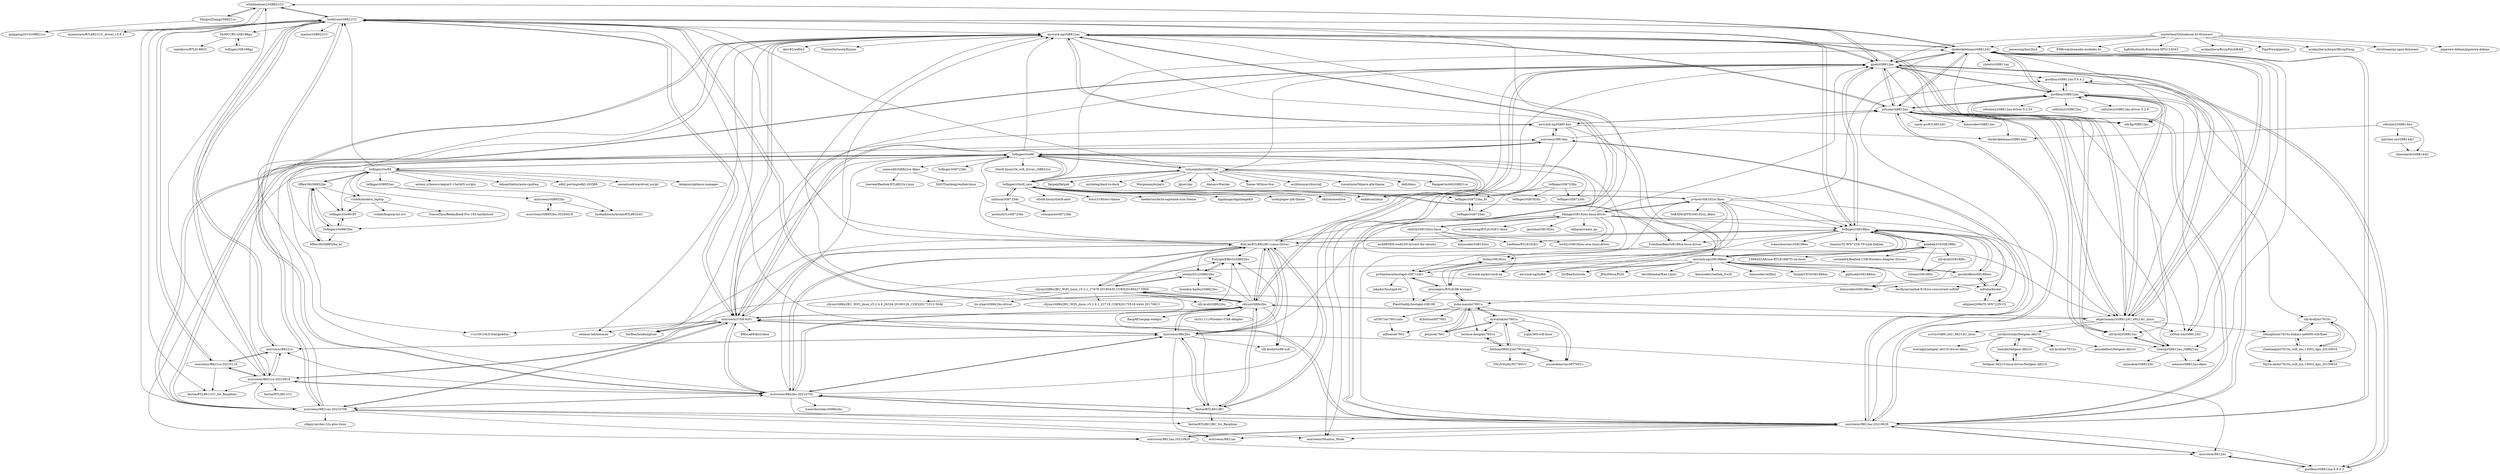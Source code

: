 digraph G {
"whitebatman2/rtl8821CU" -> "MingxuZhang/rtl8821cu"
"whitebatman2/rtl8821CU" -> "brektrou/rtl8821CU"
"whitebatman2/rtl8821CU" -> "axiomware/RTL8821CU_driver_v5.8.1"
"whitebatman2/rtl8821CU" -> "qinggeng2015/rtl8821cu"
"whitebatman2/rtl8821CU" -> "diederikdehaas/rtl8812AU"
"endlessm/linux" -> "tomaspinho/rtl8821ce"
"aircrack-ng/rtl8812au" -> "gnab/rtl8812au"
"aircrack-ng/rtl8812au" -> "aircrack-ng/rtl8814au"
"aircrack-ng/rtl8812au" -> "astsam/rtl8812au"
"aircrack-ng/rtl8812au" -> "morrownr/8821au-20210708"
"aircrack-ng/rtl8812au" -> "abperiasamy/rtl8812AU_8821AU_linux"
"aircrack-ng/rtl8812au" -> "aircrack-ng/aircrack-ng" ["e"=1]
"aircrack-ng/rtl8812au" -> "ZerBea/hcxtools" ["e"=1]
"aircrack-ng/rtl8812au" -> "v1s1t0r1sh3r3/airgeddon" ["e"=1]
"aircrack-ng/rtl8812au" -> "morrownr/8812au-20210629"
"aircrack-ng/rtl8812au" -> "morrownr/USB-WiFi"
"aircrack-ng/rtl8812au" -> "diederikdehaas/rtl8812AU"
"aircrack-ng/rtl8812au" -> "seemoo-lab/nexmon" ["e"=1]
"aircrack-ng/rtl8812au" -> "ZerBea/hcxdumptool" ["e"=1]
"aircrack-ng/rtl8812au" -> "derv82/wifite2" ["e"=1]
"aircrack-ng/rtl8812au" -> "FluxionNetwork/fluxion" ["e"=1]
"kelebek333/rtl8188fu" -> "1999AZZAR/use-RTL8188FTV-on-linux"
"kelebek333/rtl8188fu" -> "ulli-kroll/rtl8188fu"
"kelebek333/rtl8188fu" -> "corneal64/Realtek-USB-Wireless-Adapter-Drivers"
"kelebek333/rtl8188fu" -> "lwfinger/rtl8188eu"
"kelebek333/rtl8188fu" -> "aircrack-ng/rtl8188eus"
"kelebek333/rtl8188fu" -> "lutmm/rtl8188fu"
"aircrack-ng/rtl8188eus" -> "lwfinger/rtl8188eu"
"aircrack-ng/rtl8188eus" -> "quickreflex/rtl8188eus"
"aircrack-ng/rtl8188eus" -> "SimplyCEO/rtl8188eus"
"aircrack-ng/rtl8188eus" -> "kimocoder/rtl8188eus"
"aircrack-ng/rtl8188eus" -> "gglluukk/rtl8188eus"
"aircrack-ng/rtl8188eus" -> "aircrack-ng/mdk4" ["e"=1]
"aircrack-ng/rtl8188eus" -> "mfruba/kernel"
"aircrack-ng/rtl8188eus" -> "ZerBea/hcxdumptool" ["e"=1]
"aircrack-ng/rtl8188eus" -> "ZerBea/hcxtools" ["e"=1]
"aircrack-ng/rtl8188eus" -> "JPaulMora/Pyrit" ["e"=1]
"aircrack-ng/rtl8188eus" -> "davidbombal/Kali-Linux" ["e"=1]
"aircrack-ng/rtl8188eus" -> "kimocoder/realtek_rtwifi"
"aircrack-ng/rtl8188eus" -> "kimocoder/wifite2" ["e"=1]
"aircrack-ng/rtl8188eus" -> "aircrack-ng/aircrack-ng" ["e"=1]
"aircrack-ng/rtl8188eus" -> "kelebek333/rtl8188fu"
"tomaspinho/rtl8821ce" -> "endlessm/linux"
"tomaspinho/rtl8821ce" -> "lwfinger/rtw88"
"tomaspinho/rtl8821ce" -> "lwfinger/rtlwifi_new"
"tomaspinho/rtl8821ce" -> "dell/dkms" ["e"=1]
"tomaspinho/rtl8821ce" -> "RangeeGmbH/rtl8821ce"
"tomaspinho/rtl8821ce" -> "flatpak/flatpak" ["e"=1]
"tomaspinho/rtl8821ce" -> "micheleg/dash-to-dock" ["e"=1]
"tomaspinho/rtl8821ce" -> "Morganamilo/paru" ["e"=1]
"tomaspinho/rtl8821ce" -> "Jguer/yay" ["e"=1]
"tomaspinho/rtl8821ce" -> "Alexays/Waybar" ["e"=1]
"tomaspinho/rtl8821ce" -> "gnab/rtl8812au"
"tomaspinho/rtl8821ce" -> "Tomas-M/linux-live" ["e"=1]
"tomaspinho/rtl8821ce" -> "archlinux/archinstall" ["e"=1]
"tomaspinho/rtl8821ce" -> "vinceliuice/Mojave-gtk-theme" ["e"=1]
"tomaspinho/rtl8821ce" -> "brektrou/rtl8821CU"
"brektrou/rtl8821CU" -> "morrownr/8821cu-20210916"
"brektrou/rtl8821CU" -> "whitebatman2/rtl8821CU"
"brektrou/rtl8821CU" -> "morrownr/8821cu"
"brektrou/rtl8821CU" -> "morrownr/8821cu-20210118"
"brektrou/rtl8821CU" -> "cilynx/rtl88x2bu"
"brektrou/rtl8821CU" -> "axiomware/RTL8821CU_driver_v5.8.1"
"brektrou/rtl8821CU" -> "morrownr/USB-WiFi"
"brektrou/rtl8821CU" -> "gnab/rtl8812au"
"brektrou/rtl8821CU" -> "McMCCRU/rtl8188gu"
"brektrou/rtl8821CU" -> "fastoe/RTL8811CU_for_Raspbian"
"brektrou/rtl8821CU" -> "morrownr/88x2bu-20210702"
"brektrou/rtl8821CU" -> "morrownr/88x2bu"
"brektrou/rtl8821CU" -> "maxhw/rtl8821CU"
"brektrou/rtl8821CU" -> "aircrack-ng/rtl8812au"
"brektrou/rtl8821CU" -> "lwfinger/rtl8188eu"
"gnab/rtl8812au" -> "abperiasamy/rtl8812AU_8821AU_linux"
"gnab/rtl8812au" -> "diederikdehaas/rtl8812AU"
"gnab/rtl8812au" -> "gordboy/rtl8812au"
"gnab/rtl8812au" -> "aircrack-ng/rtl8812au"
"gnab/rtl8812au" -> "astsam/rtl8812au"
"gnab/rtl8812au" -> "morrownr/8812au-20210629"
"gnab/rtl8812au" -> "Grawp/rtl8812au_rtl8821au"
"gnab/rtl8812au" -> "ulli-kroll/rtl8821au"
"gnab/rtl8812au" -> "brektrou/rtl8821CU"
"gnab/rtl8812au" -> "gordboy/rtl8812au-5.6.4.2"
"gnab/rtl8812au" -> "morrownr/8821au-20210708"
"gnab/rtl8812au" -> "lwfinger/rtl8188eu"
"gnab/rtl8812au" -> "mk-fg/rtl8812au"
"gnab/rtl8812au" -> "morrownr/USB-WiFi"
"gnab/rtl8812au" -> "cilynx/rtl88x2bu"
"RinCat/RTL88x2BU-Linux-Driver" -> "cilynx/rtl88x2bu"
"RinCat/RTL88x2BU-Linux-Driver" -> "morrownr/88x2bu-20210702"
"RinCat/RTL88x2BU-Linux-Driver" -> "morrownr/88x2bu"
"RinCat/RTL88x2BU-Linux-Driver" -> "fastoe/RTL8812BU"
"RinCat/RTL88x2BU-Linux-Driver" -> "cilynx/rtl88x2BU_WiFi_linux_v5.3.1_27678.20180430_COEX20180427-5959"
"RinCat/RTL88x2BU-Linux-Driver" -> "jeremyb31/rtl8822bu"
"RinCat/RTL88x2BU-Linux-Driver" -> "EntropicEffect/rtl8822bu"
"RinCat/RTL88x2BU-Linux-Driver" -> "morrownr/USB-WiFi"
"RinCat/RTL88x2BU-Linux-Driver" -> "ulli-kroll/rtw88-usb"
"RinCat/RTL88x2BU-Linux-Driver" -> "gnab/rtl8812au"
"RinCat/RTL88x2BU-Linux-Driver" -> "aircrack-ng/rtl8812au"
"RinCat/RTL88x2BU-Linux-Driver" -> "lwfinger/rtl8188eu"
"RinCat/RTL88x2BU-Linux-Driver" -> "abperiasamy/rtl8812AU_8821AU_linux"
"RinCat/RTL88x2BU-Linux-Driver" -> "brektrou/rtl8821CU"
"RinCat/RTL88x2BU-Linux-Driver" -> "lwfinger/rtw88"
"gordboy/rtl8812au" -> "diederikdehaas/rtl8812AU"
"gordboy/rtl8812au" -> "gordboy/rtl8812au-5.6.4.2"
"gordboy/rtl8812au" -> "mk-fg/rtl8812au"
"gordboy/rtl8812au" -> "gordboy/rtl8812au-5.9.3.2"
"gordboy/rtl8812au" -> "astsam/rtl8812au"
"gordboy/rtl8812au" -> "zebulon2/rtl8812au-driver-5.2.20"
"gordboy/rtl8812au" -> "abperiasamy/rtl8812AU_8821AU_linux"
"gordboy/rtl8812au" -> "gnab/rtl8812au"
"gordboy/rtl8812au" -> "xxNull-lsk/rtl8812AU"
"gordboy/rtl8812au" -> "gordboy/rtl8812au"
"gordboy/rtl8812au" -> "morrownr/8812au-20210629"
"gordboy/rtl8812au" -> "zebulon2/rtl8812au"
"gordboy/rtl8812au" -> "zebulon2/rtl8812au-driver-5.2.9"
"gordboy/rtl8812au" -> "ulli-kroll/mt7610u"
"FreedomBen/rtl8188ce-linux-driver" -> "dz0ny/rt8192cu"
"FreedomBen/rtl8188ce-linux-driver" -> "lwfinger/rtlwifi_new"
"clnhub/rtl8192eu-linux" -> "Mange/rtl8192eu-linux-driver"
"clnhub/rtl8192eu-linux" -> "ZeeRooo/RTL8192EU"
"clnhub/rtl8192eu-linux" -> "nick9859/tl-wn823N-drivers-for-ubuntu"
"clnhub/rtl8192eu-linux" -> "kimocoder/rtl8192eu"
"clnhub/rtl8192eu-linux" -> "lord2y/rtl8192eu-arm-linux-driver"
"abperiasamy/rtl8812AU_8821AU_linux" -> "gnab/rtl8812au"
"abperiasamy/rtl8812AU_8821AU_linux" -> "diederikdehaas/rtl8812AU"
"abperiasamy/rtl8812AU_8821AU_linux" -> "gordboy/rtl8812au"
"abperiasamy/rtl8812AU_8821AU_linux" -> "astsam/rtl8812au"
"abperiasamy/rtl8812AU_8821AU_linux" -> "Grawp/rtl8812au_rtl8821au"
"abperiasamy/rtl8812AU_8821AU_linux" -> "ulli-kroll/rtl8821au"
"abperiasamy/rtl8812AU_8821AU_linux" -> "aircrack-ng/rtl8812au"
"abperiasamy/rtl8812AU_8821AU_linux" -> "jurobystricky/Netgear-A6210"
"abperiasamy/rtl8812AU_8821AU_linux" -> "scrivy/rtl8812AU_8821AU_linux"
"abperiasamy/rtl8812AU_8821AU_linux" -> "cilynx/rtl88x2BU_WiFi_linux_v5.3.1_27678.20180430_COEX20180427-5959"
"abperiasamy/rtl8812AU_8821AU_linux" -> "cilynx/rtl88x2bu"
"abperiasamy/rtl8812AU_8821AU_linux" -> "xxNull-lsk/rtl8812AU"
"abperiasamy/rtl8812AU_8821AU_linux" -> "xtknight/mt7610u-linksys-ae6000-wifi-fixes"
"abperiasamy/rtl8812AU_8821AU_linux" -> "gordboy/rtl8812au-5.6.4.2"
"pvaret/rtl8192cu-fixes" -> "dz0ny/rt8192cu"
"pvaret/rtl8192cu-fixes" -> "pritambaral/hostapd-rtl871xdrv"
"pvaret/rtl8192cu-fixes" -> "jenssegers/RTL8188-hostapd"
"pvaret/rtl8192cu-fixes" -> "Mange/rtl8192eu-linux-driver"
"pvaret/rtl8192cu-fixes" -> "desflynn/realtek-8192cu-concurrent-softAP"
"pvaret/rtl8192cu-fixes" -> "0xBADEAFFE/rt8192cu_dkms"
"pvaret/rtl8192cu-fixes" -> "lwfinger/rtlwifi_new"
"pvaret/rtl8192cu-fixes" -> "FreedomBen/rtl8188ce-linux-driver"
"pvaret/rtl8192cu-fixes" -> "lwfinger/rtl8188eu"
"pvaret/rtl8192cu-fixes" -> "diederikdehaas/rtl8812AU"
"quickreflex/rtl8188eus" -> "aircrack-ng/rtl8188eus"
"quickreflex/rtl8188eus" -> "mfruba/kernel"
"quickreflex/rtl8188eus" -> "lwfinger/rtl8188eu"
"quickreflex/rtl8188eus" -> "kimocoder/rtl8188eus"
"kaduke/Netgear-A6210" -> "Netgear-A6210-linux-driver/Netgear-A6210"
"kaduke/Netgear-A6210" -> "jurobystricky/Netgear-A6210"
"abhijeet2096/TL-WN722N-V2" -> "mfruba/kernel"
"cilynx/rtl88x2BU_WiFi_linux_v5.3.1_27678.20180430_COEX20180427-5959" -> "cilynx/rtl88x2bu"
"cilynx/rtl88x2BU_WiFi_linux_v5.3.1_27678.20180430_COEX20180427-5959" -> "cilynx/rtl88x2BU_WiFi_linux_v5.2.4.4_26334.20180126_COEX20171012-5044"
"cilynx/rtl88x2BU_WiFi_linux_v5.3.1_27678.20180430_COEX20180427-5959" -> "jeremyb31/rtl8822bu"
"cilynx/rtl88x2BU_WiFi_linux_v5.3.1_27678.20180430_COEX20180427-5959" -> "ulli-kroll/rtl8822bu"
"cilynx/rtl88x2BU_WiFi_linux_v5.3.1_27678.20180430_COEX20180427-5959" -> "its-izhar/rtl88x2bu-driver"
"cilynx/rtl88x2BU_WiFi_linux_v5.3.1_27678.20180430_COEX20180427-5959" -> "RinCat/RTL88x2BU-Linux-Driver"
"cilynx/rtl88x2BU_WiFi_linux_v5.3.1_27678.20180430_COEX20180427-5959" -> "EntropicEffect/rtl8822bu"
"cilynx/rtl88x2BU_WiFi_linux_v5.3.1_27678.20180430_COEX20180427-5959" -> "cilynx/rtl88x2BU_WiFi_linux_v5.2.4.1_22719_COEX20170518-4444.20170613"
"cilynx/rtl88x2BU_WiFi_linux_v5.3.1_27678.20180430_COEX20180427-5959" -> "fastoe/RTL8812BU"
"smlinux/rtl8723de" -> "lwfinger/rtlwifi_new"
"smlinux/rtl8723de" -> "vvmspace/rtl8723de"
"smlinux/rtl8723de" -> "jeremyb31/rtl8723de"
"ulli-kroll/rtl8188fu" -> "lutmm/rtl8188fu"
"MingxuZhang/rtl8821cu" -> "qinggeng2015/rtl8821cu"
"MingxuZhang/rtl8821cu" -> "whitebatman2/rtl8821CU"
"EntropicEffect/rtl8822bu" -> "jeremyb31/rtl8822bu"
"EntropicEffect/rtl8822bu" -> "ulli-kroll/rtl8822bu"
"zebulon2/rtl8814au" -> "tpircher-zz/rtl8814AU"
"zebulon2/rtl8814au" -> "diederikdehaas/rtl8814AU"
"zebulon2/rtl8814au" -> "sbosshardt/rtl8814AU"
"lwfinger/rtlwifi_new" -> "smlinux/rtl8723de"
"lwfinger/rtlwifi_new" -> "FreedomBen/rtl8188ce-linux-driver"
"lwfinger/rtlwifi_new" -> "lwfinger/rtl8723au_bt"
"lwfinger/rtlwifi_new" -> "pvaret/rtl8192cu-fixes"
"lwfinger/rtlwifi_new" -> "lwfinger/rtw88"
"lwfinger/rtlwifi_new" -> "rtlwifi-linux/rtlwifi-next"
"lwfinger/rtlwifi_new" -> "lwfinger/rtl8188eu"
"lwfinger/rtlwifi_new" -> "tomaspinho/rtl8821ce"
"lwfinger/rtlwifi_new" -> "endlessm/linux"
"lwfinger/rtlwifi_new" -> "horst3180/arc-theme" ["e"=1]
"lwfinger/rtlwifi_new" -> "keeferrourke/la-capitaine-icon-theme" ["e"=1]
"lwfinger/rtlwifi_new" -> "diederikdehaas/rtl8812AU"
"lwfinger/rtlwifi_new" -> "AppImage/AppImageKit" ["e"=1]
"lwfinger/rtlwifi_new" -> "snwh/paper-gtk-theme" ["e"=1]
"lwfinger/rtlwifi_new" -> "skilion/onedrive" ["e"=1]
"lwfinger/rtw88" -> "tomaspinho/rtl8821ce"
"lwfinger/rtw88" -> "morrownr/8812au-20210820"
"lwfinger/rtw88" -> "morrownr/8821au-20210708"
"lwfinger/rtw88" -> "morrownr/8814au"
"lwfinger/rtw88" -> "lwfinger/rtl8723du"
"lwfinger/rtw88" -> "lwfinger/rtw89"
"lwfinger/rtw88" -> "morrownr/USB-WiFi"
"lwfinger/rtw88" -> "juanro49/rtl88x2ce-dkms"
"lwfinger/rtw88" -> "morrownr/8812au-20210629"
"lwfinger/rtw88" -> "aircrack-ng/rtl8812au"
"lwfinger/rtw88" -> "lwfinger/rtl8723ds"
"lwfinger/rtw88" -> "lwfinger/rtlwifi_new"
"lwfinger/rtw88" -> "lwfinger/rtl8723au_bt"
"lwfinger/rtw88" -> "rtlwifi-linux/rtk_wifi_driver_rtl8822ce"
"lwfinger/rtw88" -> "morrownr/8821cu-20210916"
"diederikdehaas/rtl8812AU" -> "gordboy/rtl8812au"
"diederikdehaas/rtl8812AU" -> "abperiasamy/rtl8812AU_8821AU_linux"
"diederikdehaas/rtl8812AU" -> "gnab/rtl8812au"
"diederikdehaas/rtl8812AU" -> "astsam/rtl8812au"
"diederikdehaas/rtl8812AU" -> "ulli-kroll/rtl8821au"
"diederikdehaas/rtl8812AU" -> "mk-fg/rtl8812au"
"diederikdehaas/rtl8812AU" -> "Grawp/rtl8812au_rtl8821au"
"diederikdehaas/rtl8812AU" -> "sloretz/rtl8811au"
"diederikdehaas/rtl8812AU" -> "whitebatman2/rtl8821CU"
"diederikdehaas/rtl8812AU" -> "xxNull-lsk/rtl8812AU"
"diederikdehaas/rtl8812AU" -> "meoow/rtl8812au-dkms"
"diederikdehaas/rtl8812AU" -> "aircrack-ng/rtl8812au"
"diederikdehaas/rtl8812AU" -> "morrownr/8812au-20210629"
"fastoe/RTL8812BU" -> "morrownr/88x2bu-20210702"
"fastoe/RTL8812BU" -> "fastoe/RTL8812BU_for_Raspbian"
"fastoe/RTL8812BU" -> "morrownr/88x2bu"
"fastoe/RTL8812BU" -> "cilynx/rtl88x2bu"
"fastoe/RTL8812BU" -> "RinCat/RTL88x2BU-Linux-Driver"
"cilynx/rtl88x2bu" -> "RinCat/RTL88x2BU-Linux-Driver"
"cilynx/rtl88x2bu" -> "cilynx/rtl88x2BU_WiFi_linux_v5.3.1_27678.20180430_COEX20180427-5959"
"cilynx/rtl88x2bu" -> "morrownr/88x2bu-20210702"
"cilynx/rtl88x2bu" -> "morrownr/88x2bu"
"cilynx/rtl88x2bu" -> "fastoe/RTL8812BU"
"cilynx/rtl88x2bu" -> "jeremyb31/rtl8822bu"
"cilynx/rtl88x2bu" -> "brektrou/rtl8821CU"
"cilynx/rtl88x2bu" -> "EntropicEffect/rtl8822bu"
"cilynx/rtl88x2bu" -> "morrownr/USB-WiFi"
"cilynx/rtl88x2bu" -> "aircrack-ng/rtl8812au"
"cilynx/rtl88x2bu" -> "abperiasamy/rtl8812AU_8821AU_linux"
"cilynx/rtl88x2bu" -> "gnab/rtl8812au"
"cilynx/rtl88x2bu" -> "chris1111/Wireless-USB-Adapter" ["e"=1]
"cilynx/rtl88x2bu" -> "ulli-kroll/rtw88-usb"
"cilynx/rtl88x2bu" -> "RaspAP/raspap-webgui" ["e"=1]
"ulli-kroll/rtl8821au" -> "astsam/rtl8812au"
"ulli-kroll/rtl8821au" -> "Grawp/rtl8812au_rtl8821au"
"lwfinger/rtl8723bu" -> "lwfinger/rtl8723au_bt"
"lwfinger/rtl8723bu" -> "lwfinger/rtl8723ds"
"lwfinger/rtl8723bu" -> "lwfinger/rtl8723au"
"lwfinger/rtl8723bu" -> "lwfinger/rtl8192du"
"Netgear-A6210-linux-driver/Netgear-A6210" -> "kaduke/Netgear-A6210"
"morrownr/88x2bu" -> "morrownr/88x2bu-20210702"
"morrownr/88x2bu" -> "RinCat/RTL88x2BU-Linux-Driver"
"morrownr/88x2bu" -> "cilynx/rtl88x2bu"
"morrownr/88x2bu" -> "fastoe/RTL8812BU"
"morrownr/88x2bu" -> "morrownr/8821cu"
"morrownr/88x2bu" -> "morrownr/8812au"
"morrownr/88x2bu" -> "ulli-kroll/rtw88-usb"
"morrownr/88x2bu" -> "morrownr/8821au"
"morrownr/88x2bu" -> "morrownr/USB-WiFi"
"morrownr/88x2bu" -> "EntropicEffect/rtl8822bu"
"eywalink/mt7601u" -> "terence-deng/mt7601u"
"eywalink/mt7601u" -> "porjo/mt7601"
"eywalink/mt7601u" -> "kuba-moo/mt7601u"
"eywalink/mt7601u" -> "Anthony96922/mt7601u-ap"
"eywalink/mt7601u" -> "muratdemirtas/MT7601u"
"eywalink/mt7601u" -> "yajin/360-wifi-linux"
"porjo/mt7601" -> "kuba-moo/mt7601u"
"porjo/mt7601" -> "eywalink/mt7601u"
"terence-deng/mt7601u" -> "Anthony96922/mt7601u-ap"
"lwfinger/rtl8188gu" -> "McMCCRU/rtl8188gu"
"morrownr/8821cu" -> "morrownr/8821cu-20210118"
"morrownr/8821cu" -> "morrownr/8821cu-20210916"
"morrownr/8821cu" -> "brektrou/rtl8821CU"
"morrownr/8821cu" -> "morrownr/88x2bu"
"juanro49/rtl88x2ce-dkms" -> "XAIOThaifeng/realtek-linux"
"juanro49/rtl88x2ce-dkms" -> "bserem/Realtek-RTL8822x-Linux"
"pritambaral/hostapd-rtl871xdrv" -> "jenssegers/RTL8188-hostapd"
"pritambaral/hostapd-rtl871xdrv" -> "dz0ny/rt8192cu"
"pritambaral/hostapd-rtl871xdrv" -> "desflynn/realtek-8192cu-concurrent-softAP"
"pritambaral/hostapd-rtl871xdrv" -> "jekader/hostapd-rtl"
"pritambaral/hostapd-rtl871xdrv" -> "PlantDaddy/hostapd-rtl8188"
"gordboy/rtl8812au-5.6.4.2" -> "gordboy/rtl8812au-5.9.3.2"
"gordboy/rtl8812au-5.6.4.2" -> "gordboy/rtl8812au"
"morrownr/USB-WiFi" -> "morrownr/88x2bu-20210702"
"morrownr/USB-WiFi" -> "morrownr/8814au"
"morrownr/USB-WiFi" -> "morrownr/8821cu-20210916"
"morrownr/USB-WiFi" -> "morrownr/8821au-20210708"
"morrownr/USB-WiFi" -> "morrownr/8812au-20210629"
"morrownr/USB-WiFi" -> "aircrack-ng/rtl8812au"
"morrownr/USB-WiFi" -> "brektrou/rtl8821CU"
"morrownr/USB-WiFi" -> "morrownr/88x2bu"
"morrownr/USB-WiFi" -> "cilynx/rtl88x2bu"
"morrownr/USB-WiFi" -> "v1s1t0r1sh3r3/airgeddon" ["e"=1]
"morrownr/USB-WiFi" -> "RinCat/RTL88x2BU-Linux-Driver"
"morrownr/USB-WiFi" -> "ZerBea/hcxdumptool" ["e"=1]
"morrownr/USB-WiFi" -> "aircrack-ng/rtl8814au"
"morrownr/USB-WiFi" -> "seemoo-lab/nexmon" ["e"=1]
"morrownr/USB-WiFi" -> "89luca89/distrobox" ["e"=1]
"aircrack-ng/rtl8814au" -> "morrownr/8814au"
"aircrack-ng/rtl8814au" -> "astsam/rtl8812au"
"aircrack-ng/rtl8814au" -> "aircrack-ng/rtl8812au"
"aircrack-ng/rtl8814au" -> "diederikdehaas/rtl8814AU"
"aircrack-ng/rtl8814au" -> "morrownr/Monitor_Mode"
"aircrack-ng/rtl8814au" -> "aircrack-ng/mdk4" ["e"=1]
"McMCCRU/rtl8188gu" -> "lwfinger/rtl8188gu"
"McMCCRU/rtl8188gu" -> "wandercn/RTL8188GU"
"kuba-moo/mt7601u" -> "porjo/mt7601"
"kuba-moo/mt7601u" -> "eywalink/mt7601u"
"kuba-moo/mt7601u" -> "art567/mt7601usta"
"kuba-moo/mt7601u" -> "terence-deng/mt7601u"
"kuba-moo/mt7601u" -> "alfmel/mt7601"
"kuba-moo/mt7601u" -> "jenssegers/RTL8188-hostapd"
"kuba-moo/mt7601u" -> "muratdemirtas/MT7601u"
"kuba-moo/mt7601u" -> "di3online/MT7601"
"lwfinger/rtw89" -> "HRex39/rtl8852be"
"lwfinger/rtw89" -> "lwfinger/rtw89-BT"
"lwfinger/rtw89" -> "lwfinger/rtw8852be"
"lwfinger/rtw89" -> "lwfinger/rtw88"
"lwfinger/rtw89" -> "vrolife/modern_laptop"
"lwfinger/rtw89" -> "HRex39/rtl8852be_bt"
"lwfinger/rtw89" -> "antony-jr/lenovo-legion5-15arh05-scripts" ["e"=1]
"lwfinger/rtw89" -> "lwfinger/rtl8852au"
"lwfinger/rtw89" -> "AdnanHodzic/auto-cpufreq" ["e"=1]
"lwfinger/rtw89" -> "edk2-porting/edk2-rk3588" ["e"=1]
"lwfinger/rtw89" -> "casualsnek/waydroid_script" ["e"=1]
"lwfinger/rtw89" -> "Askannz/optimus-manager" ["e"=1]
"lwfinger/rtw89" -> "brektrou/rtl8821CU"
"Anthony96922/mt7601u-ap" -> "terence-deng/mt7601u"
"Anthony96922/mt7601u-ap" -> "muratdemirtas/MT7601u"
"Anthony96922/mt7601u-ap" -> "eywalink/mt7601u"
"Anthony96922/mt7601u-ap" -> "THLIVSQAZ/MT7601U"
"morrownr/8814au" -> "aircrack-ng/rtl8814au"
"morrownr/8814au" -> "morrownr/USB-WiFi"
"morrownr/8814au" -> "astsam/rtl8812au"
"morrownr/8814au" -> "morrownr/8812au-20210629"
"morrownr/8814au" -> "lwfinger/rtw88"
"morrownr/8814au" -> "morrownr/Monitor_Mode"
"Grawp/rtl8812au_rtl8821au" -> "ulli-kroll/rtl8821au"
"Grawp/rtl8812au_rtl8821au" -> "uminokoe/rtl8812AU"
"Grawp/rtl8812au_rtl8821au" -> "meoow/rtl8812au-dkms"
"morrownr/8812au" -> "gordboy/rtl8812au-5.9.3.2"
"morrownr/8812au" -> "morrownr/8812au-20210629"
"chenhaiq/mt7610u_wifi_sta_v3002_dpo_20130916" -> "Myria-de/mt7610u_wifi_sta_v3002_dpo_20130916"
"chenhaiq/mt7610u_wifi_sta_v3002_dpo_20130916" -> "ulli-kroll/mt7610u"
"chenhaiq/mt7610u_wifi_sta_v3002_dpo_20130916" -> "xtknight/mt7610u-linksys-ae6000-wifi-fixes"
"gordboy/rtl8812au-5.9.3.2" -> "morrownr/8812au"
"gordboy/rtl8812au-5.9.3.2" -> "gordboy/rtl8812au-5.6.4.2"
"morrownr/88x2bu-20210702" -> "morrownr/88x2bu"
"morrownr/88x2bu-20210702" -> "fastoe/RTL8812BU"
"morrownr/88x2bu-20210702" -> "RinCat/RTL88x2BU-Linux-Driver"
"morrownr/88x2bu-20210702" -> "cilynx/rtl88x2bu"
"morrownr/88x2bu-20210702" -> "morrownr/8812au-20210629"
"morrownr/88x2bu-20210702" -> "morrownr/USB-WiFi"
"morrownr/88x2bu-20210702" -> "fastoe/RTL8812BU_for_Raspbian"
"morrownr/88x2bu-20210702" -> "morrownr/8821au-20210708"
"morrownr/88x2bu-20210702" -> "ivanovborislav/rtl88x2bu"
"morrownr/88x2bu-20210702" -> "morrownr/8821cu-20210916"
"morrownr/88x2bu-20210702" -> "brektrou/rtl8821CU"
"morrownr/88x2bu-20210702" -> "morrownr/8821cu"
"morrownr/88x2bu-20210702" -> "lwfinger/rtw88"
"morrownr/88x2bu-20210702" -> "aircrack-ng/rtl8812au"
"morrownr/88x2bu-20210702" -> "gnab/rtl8812au"
"morrownr/8821au-20210708" -> "nlkguy/archer-t2u-plus-linux" ["e"=1]
"morrownr/8821au-20210708" -> "morrownr/8821au"
"morrownr/8821au-20210708" -> "morrownr/8812au-20210629"
"morrownr/8821au-20210708" -> "aircrack-ng/rtl8812au"
"morrownr/8821au-20210708" -> "lwfinger/rtw88"
"morrownr/8821au-20210708" -> "morrownr/USB-WiFi"
"morrownr/8821au-20210708" -> "morrownr/88x2bu-20210702"
"morrownr/8821au-20210708" -> "morrownr/8812au-20210820"
"morrownr/8821au-20210708" -> "gnab/rtl8812au"
"morrownr/8821au-20210708" -> "morrownr/8814au"
"morrownr/8821au-20210708" -> "morrownr/8821cu-20210916"
"morrownr/8821au-20210708" -> "morrownr/Monitor_Mode"
"morrownr/8821au-20210708" -> "brektrou/rtl8821CU"
"Mange/rtl8192eu-linux-driver" -> "clnhub/rtl8192eu-linux"
"Mange/rtl8192eu-linux-driver" -> "lord2y/rtl8192eu-arm-linux-driver"
"Mange/rtl8192eu-linux-driver" -> "pvaret/rtl8192cu-fixes"
"Mange/rtl8192eu-linux-driver" -> "masterzorag/RTL8192EU-linux"
"Mange/rtl8192eu-linux-driver" -> "ZeeRooo/RTL8192EU"
"Mange/rtl8192eu-linux-driver" -> "jpostma/rtl8192eu"
"Mange/rtl8192eu-linux-driver" -> "lwfinger/rtl8188eu"
"Mange/rtl8192eu-linux-driver" -> "lwfinger/rtw88"
"Mange/rtl8192eu-linux-driver" -> "RinCat/RTL88x2BU-Linux-Driver"
"Mange/rtl8192eu-linux-driver" -> "oblique/create_ap" ["e"=1]
"Mange/rtl8192eu-linux-driver" -> "gnab/rtl8812au"
"Mange/rtl8192eu-linux-driver" -> "brektrou/rtl8821CU"
"Mange/rtl8192eu-linux-driver" -> "abperiasamy/rtl8812AU_8821AU_linux"
"Mange/rtl8192eu-linux-driver" -> "morrownr/88x2bu"
"Mange/rtl8192eu-linux-driver" -> "aircrack-ng/rtl8188eus"
"morrownr/8812au-20210629" -> "morrownr/8812au"
"morrownr/8812au-20210629" -> "morrownr/8812au-20210820"
"morrownr/8812au-20210629" -> "gordboy/rtl8812au-5.9.3.2"
"morrownr/8812au-20210629" -> "morrownr/8821au-20210708"
"morrownr/8812au-20210629" -> "morrownr/88x2bu-20210702"
"morrownr/8812au-20210629" -> "gordboy/rtl8812au-5.6.4.2"
"morrownr/8812au-20210629" -> "gordboy/rtl8812au"
"morrownr/8812au-20210629" -> "astsam/rtl8812au"
"morrownr/8812au-20210629" -> "morrownr/Monitor_Mode"
"morrownr/8812au-20210629" -> "morrownr/8814au"
"morrownr/8812au-20210629" -> "gnab/rtl8812au"
"morrownr/8812au-20210629" -> "aircrack-ng/rtl8812au"
"morrownr/8812au-20210629" -> "morrownr/USB-WiFi"
"morrownr/8812au-20210629" -> "morrownr/8821au"
"morrownr/8812au-20210629" -> "diederikdehaas/rtl8812AU"
"HRex39/rtl8852be" -> "HRex39/rtl8852be_bt"
"HRex39/rtl8852be" -> "lwfinger/rtw8852be"
"HRex39/rtl8852be" -> "lwfinger/rtw89"
"HRex39/rtl8852be" -> "lwfinger/rtw89-BT"
"HRex39/rtl8852be" -> "vrolife/modern_laptop"
"lwfinger/rtw8852be" -> "lwfinger/rtw89-BT"
"lwfinger/rtw8852be" -> "HRex39/rtl8852be"
"lwfinger/rtw8852be" -> "HRex39/rtl8852be_bt"
"art567/mt7601usta" -> "alfmel/mt7601"
"lwfinger/rtl8852au" -> "morrownr/rtl8852bu"
"lwfinger/rtl8852au" -> "hyekalhitech/ArcherRTL8832AU"
"jurobystricky/Netgear-A6210" -> "kaduke/Netgear-A6210"
"jurobystricky/Netgear-A6210" -> "ulli-kroll/mt7612u"
"jurobystricky/Netgear-A6210" -> "genodeftest/Netgear-A6210"
"jurobystricky/Netgear-A6210" -> "Netgear-A6210-linux-driver/Netgear-A6210"
"jurobystricky/Netgear-A6210" -> "worralph/netgear-a6210-driver-dkms"
"morrownr/8821cu-20210118" -> "morrownr/8821cu"
"morrownr/8821cu-20210118" -> "morrownr/8821cu-20210916"
"morrownr/8821cu-20210118" -> "fastoe/RTL8811CU_for_Raspbian"
"morrownr/8821cu-20210118" -> "brektrou/rtl8821CU"
"morrownr/8821cu-20210916" -> "brektrou/rtl8821CU"
"morrownr/8821cu-20210916" -> "morrownr/8821cu"
"morrownr/8821cu-20210916" -> "morrownr/8821cu-20210118"
"morrownr/8821cu-20210916" -> "fastoe/RTL8811CU"
"morrownr/8821cu-20210916" -> "morrownr/USB-WiFi"
"morrownr/8821cu-20210916" -> "fastoe/RTL8811CU_for_Raspbian"
"morrownr/8821cu-20210916" -> "morrownr/88x2bu-20210702"
"morrownr/8821cu-20210916" -> "whitebatman2/rtl8821CU"
"xtknight/mt7610u-linksys-ae6000-wifi-fixes" -> "ulli-kroll/mt7610u"
"xtknight/mt7610u-linksys-ae6000-wifi-fixes" -> "Myria-de/mt7610u_wifi_sta_v3002_dpo_20130916"
"xtknight/mt7610u-linksys-ae6000-wifi-fixes" -> "chenhaiq/mt7610u_wifi_sta_v3002_dpo_20130916"
"HRex39/rtl8852be_bt" -> "HRex39/rtl8852be"
"lwfinger/rtw89-BT" -> "lwfinger/rtw8852be"
"vrolife/modern_laptop" -> "vrolife/fingerprint-ocv"
"vrolife/modern_laptop" -> "lwfinger/rtw89-BT"
"vrolife/modern_laptop" -> "SuaveZhou/RedmiBook-Pro-14S-hackintosh"
"winterheart/broadcom-bt-firmware" -> "jessesung/hex2hcd"
"winterheart/broadcom-bt-firmware" -> "EHfive/pulseaudio-modules-bt" ["e"=1]
"winterheart/broadcom-bt-firmware" -> "hg8/bluetooth-firmware-XPS13-9343"
"winterheart/broadcom-bt-firmware" -> "acidanthera/BrcmPatchRAM" ["e"=1]
"winterheart/broadcom-bt-firmware" -> "PipeWire/pipewire" ["e"=1]
"winterheart/broadcom-bt-firmware" -> "acidanthera/AirportBrcmFixup" ["e"=1]
"winterheart/broadcom-bt-firmware" -> "christinaa/rpi-open-firmware" ["e"=1]
"winterheart/broadcom-bt-firmware" -> "diederikdehaas/rtl8812AU"
"winterheart/broadcom-bt-firmware" -> "pipewire-debian/pipewire-debian"
"winterheart/broadcom-bt-firmware" -> "gnab/rtl8812au"
"morrownr/rtl8852bu" -> "morrownr/rtl8852bu-20240418"
"morrownr/rtl8852bu" -> "hyekalhitech/ArcherRTL8832AU"
"ulli-kroll/mt7610u" -> "xtknight/mt7610u-linksys-ae6000-wifi-fixes"
"ulli-kroll/mt7610u" -> "Myria-de/mt7610u_wifi_sta_v3002_dpo_20130916"
"ulli-kroll/mt7610u" -> "chenhaiq/mt7610u_wifi_sta_v3002_dpo_20130916"
"astsam/rtl8812au" -> "ulli-kroll/rtl8821au"
"astsam/rtl8812au" -> "diederikdehaas/rtl8812AU"
"astsam/rtl8812au" -> "gordboy/rtl8812au"
"astsam/rtl8812au" -> "mk-fg/rtl8812au"
"astsam/rtl8812au" -> "xxNull-lsk/rtl8812AU"
"astsam/rtl8812au" -> "aircrack-ng/rtl8814au"
"astsam/rtl8812au" -> "nazar-pc/RTL8814AU"
"astsam/rtl8812au" -> "gnab/rtl8812au"
"astsam/rtl8812au" -> "abperiasamy/rtl8812AU_8821AU_linux"
"astsam/rtl8812au" -> "aircrack-ng/rtl8812au"
"astsam/rtl8812au" -> "Grawp/rtl8812au_rtl8821au"
"astsam/rtl8812au" -> "kimocoder/rtl8812au"
"astsam/rtl8812au" -> "diederikdehaas/rtl8814AU"
"astsam/rtl8812au" -> "morrownr/8812au-20210629"
"muratdemirtas/MT7601u" -> "Anthony96922/mt7601u-ap"
"morrownr/8812au-20210820" -> "morrownr/8812au-20210629"
"morrownr/8812au-20210820" -> "morrownr/8812au"
"dz0ny/rt8192cu" -> "pritambaral/hostapd-rtl871xdrv"
"morrownr/rtl8852bu-20240418" -> "morrownr/rtl8852bu"
"jenssegers/RTL8188-hostapd" -> "pritambaral/hostapd-rtl871xdrv"
"jenssegers/RTL8188-hostapd" -> "PlantDaddy/hostapd-rtl8188"
"jenssegers/RTL8188-hostapd" -> "dz0ny/rt8192cu"
"jenssegers/RTL8188-hostapd" -> "kuba-moo/mt7601u"
"jeremyb31/rtl8822bu" -> "brandon-bailey/rtl8822bu"
"jeremyb31/rtl8822bu" -> "EntropicEffect/rtl8822bu"
"jeremyb31/rtl8822bu" -> "cilynx/rtl88x2BU_WiFi_linux_v5.3.1_27678.20180430_COEX20180427-5959"
"lwfinger/rtl8188eu" -> "aircrack-ng/rtl8188eus"
"lwfinger/rtl8188eu" -> "quickreflex/rtl8188eus"
"lwfinger/rtl8188eu" -> "jenssegers/RTL8188-hostapd"
"lwfinger/rtl8188eu" -> "ivanovborislav/rtl8188eu"
"lwfinger/rtl8188eu" -> "mfruba/kernel"
"lwfinger/rtl8188eu" -> "abhijeet2096/TL-WN722N-V2"
"lwfinger/rtl8188eu" -> "kelebek333/rtl8188fu"
"lwfinger/rtl8188eu" -> "kuba-moo/mt7601u"
"lwfinger/rtl8188eu" -> "gnab/rtl8812au"
"lwfinger/rtl8188eu" -> "pritambaral/hostapd-rtl871xdrv"
"lwfinger/rtl8188eu" -> "RinCat/RTL88x2BU-Linux-Driver"
"lwfinger/rtl8188eu" -> "seemoo-lab/nexmon" ["e"=1]
"lwfinger/rtl8188eu" -> "ilnanny/TL-WN725N-TP-Link-Debian"
"lwfinger/rtl8188eu" -> "brektrou/rtl8821CU"
"lwfinger/rtl8188eu" -> "FreedomBen/rtl8188ce-linux-driver"
"lwfinger/rtl8723au_bt" -> "lwfinger/rtl8723au"
"mfruba/kernel" -> "abhijeet2096/TL-WN722N-V2"
"mfruba/kernel" -> "quickreflex/rtl8188eus"
"lwfinger/rtl8723au" -> "lwfinger/rtl8723au_bt"
"tpircher-zz/rtl8814AU" -> "sbosshardt/rtl8814AU"
"whitebatman2/rtl8821CU" ["l"="-43.424,-31.069"]
"MingxuZhang/rtl8821cu" ["l"="-43.454,-31.046"]
"brektrou/rtl8821CU" ["l"="-43.357,-31.075"]
"axiomware/RTL8821CU_driver_v5.8.1" ["l"="-43.413,-31.043"]
"qinggeng2015/rtl8821cu" ["l"="-43.452,-31.031"]
"diederikdehaas/rtl8812AU" ["l"="-43.397,-31.166"]
"endlessm/linux" ["l"="-43.241,-31.14"]
"tomaspinho/rtl8821ce" ["l"="-43.284,-31.134"]
"aircrack-ng/rtl8812au" ["l"="-43.414,-31.124"]
"gnab/rtl8812au" ["l"="-43.37,-31.143"]
"aircrack-ng/rtl8814au" ["l"="-43.465,-31.114"]
"astsam/rtl8812au" ["l"="-43.442,-31.148"]
"morrownr/8821au-20210708" ["l"="-43.384,-31.117"]
"abperiasamy/rtl8812AU_8821AU_linux" ["l"="-43.415,-31.156"]
"aircrack-ng/aircrack-ng" ["l"="-44.961,-32.486"]
"ZerBea/hcxtools" ["l"="-45.076,-32.504"]
"v1s1t0r1sh3r3/airgeddon" ["l"="-45,-32.477"]
"morrownr/8812au-20210629" ["l"="-43.396,-31.142"]
"morrownr/USB-WiFi" ["l"="-43.391,-31.09"]
"seemoo-lab/nexmon" ["l"="-44.93,-32.735"]
"ZerBea/hcxdumptool" ["l"="-45.048,-32.552"]
"derv82/wifite2" ["l"="-45.031,-32.516"]
"FluxionNetwork/fluxion" ["l"="-44.987,-32.507"]
"kelebek333/rtl8188fu" ["l"="-43.149,-31.06"]
"1999AZZAR/use-RTL8188FTV-on-linux" ["l"="-43.139,-31.021"]
"ulli-kroll/rtl8188fu" ["l"="-43.113,-31.027"]
"corneal64/Realtek-USB-Wireless-Adapter-Drivers" ["l"="-43.106,-31.046"]
"lwfinger/rtl8188eu" ["l"="-43.22,-31.116"]
"aircrack-ng/rtl8188eus" ["l"="-43.153,-31.097"]
"lutmm/rtl8188fu" ["l"="-43.128,-31.039"]
"quickreflex/rtl8188eus" ["l"="-43.176,-31.108"]
"SimplyCEO/rtl8188eus" ["l"="-43.106,-31.102"]
"kimocoder/rtl8188eus" ["l"="-43.133,-31.114"]
"gglluukk/rtl8188eus" ["l"="-43.091,-31.083"]
"aircrack-ng/mdk4" ["l"="-45,-32.596"]
"mfruba/kernel" ["l"="-43.181,-31.086"]
"JPaulMora/Pyrit" ["l"="-45.024,-32.575"]
"davidbombal/Kali-Linux" ["l"="54.923,3.278"]
"kimocoder/realtek_rtwifi" ["l"="-43.115,-31.077"]
"kimocoder/wifite2" ["l"="-45.069,-32.533"]
"lwfinger/rtw88" ["l"="-43.34,-31.141"]
"lwfinger/rtlwifi_new" ["l"="-43.252,-31.168"]
"dell/dkms" ["l"="-40.137,-33.941"]
"RangeeGmbH/rtl8821ce" ["l"="-43.258,-31.117"]
"flatpak/flatpak" ["l"="-14.204,-0.819"]
"micheleg/dash-to-dock" ["l"="-16.553,-1.851"]
"Morganamilo/paru" ["l"="-14.502,-3.386"]
"Jguer/yay" ["l"="-14.46,-3.388"]
"Alexays/Waybar" ["l"="-14.501,-3.43"]
"Tomas-M/linux-live" ["l"="-11.603,-2.882"]
"archlinux/archinstall" ["l"="-14.551,-3.361"]
"vinceliuice/Mojave-gtk-theme" ["l"="-16.198,0.094"]
"morrownr/8821cu-20210916" ["l"="-43.387,-31.057"]
"morrownr/8821cu" ["l"="-43.36,-31.049"]
"morrownr/8821cu-20210118" ["l"="-43.373,-31.031"]
"cilynx/rtl88x2bu" ["l"="-43.342,-31.106"]
"McMCCRU/rtl8188gu" ["l"="-43.377,-30.966"]
"fastoe/RTL8811CU_for_Raspbian" ["l"="-43.393,-31.022"]
"morrownr/88x2bu-20210702" ["l"="-43.363,-31.097"]
"morrownr/88x2bu" ["l"="-43.337,-31.086"]
"maxhw/rtl8821CU" ["l"="-43.35,-31.02"]
"gordboy/rtl8812au" ["l"="-43.414,-31.182"]
"Grawp/rtl8812au_rtl8821au" ["l"="-43.43,-31.183"]
"ulli-kroll/rtl8821au" ["l"="-43.439,-31.168"]
"gordboy/rtl8812au-5.6.4.2" ["l"="-43.394,-31.187"]
"mk-fg/rtl8812au" ["l"="-43.421,-31.174"]
"RinCat/RTL88x2BU-Linux-Driver" ["l"="-43.315,-31.1"]
"fastoe/RTL8812BU" ["l"="-43.316,-31.077"]
"cilynx/rtl88x2BU_WiFi_linux_v5.3.1_27678.20180430_COEX20180427-5959" ["l"="-43.316,-31.054"]
"jeremyb31/rtl8822bu" ["l"="-43.291,-31.048"]
"EntropicEffect/rtl8822bu" ["l"="-43.292,-31.066"]
"ulli-kroll/rtw88-usb" ["l"="-43.33,-31.067"]
"gordboy/rtl8812au-5.9.3.2" ["l"="-43.374,-31.191"]
"zebulon2/rtl8812au-driver-5.2.20" ["l"="-43.445,-31.22"]
"xxNull-lsk/rtl8812AU" ["l"="-43.447,-31.18"]
"zebulon2/rtl8812au" ["l"="-43.424,-31.236"]
"zebulon2/rtl8812au-driver-5.2.9" ["l"="-43.424,-31.215"]
"ulli-kroll/mt7610u" ["l"="-43.465,-31.254"]
"FreedomBen/rtl8188ce-linux-driver" ["l"="-43.199,-31.162"]
"dz0ny/rt8192cu" ["l"="-43.169,-31.19"]
"clnhub/rtl8192eu-linux" ["l"="-43.268,-31.233"]
"Mange/rtl8192eu-linux-driver" ["l"="-43.289,-31.165"]
"ZeeRooo/RTL8192EU" ["l"="-43.291,-31.217"]
"nick9859/tl-wn823N-drivers-for-ubuntu" ["l"="-43.25,-31.256"]
"kimocoder/rtl8192eu" ["l"="-43.261,-31.267"]
"lord2y/rtl8192eu-arm-linux-driver" ["l"="-43.267,-31.211"]
"jurobystricky/Netgear-A6210" ["l"="-43.57,-31.162"]
"scrivy/rtl8812AU_8821AU_linux" ["l"="-43.476,-31.166"]
"xtknight/mt7610u-linksys-ae6000-wifi-fixes" ["l"="-43.478,-31.239"]
"pvaret/rtl8192cu-fixes" ["l"="-43.221,-31.18"]
"pritambaral/hostapd-rtl871xdrv" ["l"="-43.164,-31.174"]
"jenssegers/RTL8188-hostapd" ["l"="-43.139,-31.165"]
"desflynn/realtek-8192cu-concurrent-softAP" ["l"="-43.189,-31.192"]
"0xBADEAFFE/rt8192cu_dkms" ["l"="-43.187,-31.213"]
"kaduke/Netgear-A6210" ["l"="-43.601,-31.16"]
"Netgear-A6210-linux-driver/Netgear-A6210" ["l"="-43.608,-31.146"]
"abhijeet2096/TL-WN722N-V2" ["l"="-43.19,-31.067"]
"cilynx/rtl88x2BU_WiFi_linux_v5.2.4.4_26334.20180126_COEX20171012-5044" ["l"="-43.298,-31"]
"ulli-kroll/rtl8822bu" ["l"="-43.284,-31.028"]
"its-izhar/rtl88x2bu-driver" ["l"="-43.32,-31.006"]
"cilynx/rtl88x2BU_WiFi_linux_v5.2.4.1_22719_COEX20170518-4444.20170613" ["l"="-43.306,-31.018"]
"smlinux/rtl8723de" ["l"="-43.213,-31.225"]
"vvmspace/rtl8723de" ["l"="-43.186,-31.246"]
"jeremyb31/rtl8723de" ["l"="-43.203,-31.254"]
"zebulon2/rtl8814au" ["l"="-43.58,-31.085"]
"tpircher-zz/rtl8814AU" ["l"="-43.614,-31.067"]
"diederikdehaas/rtl8814AU" ["l"="-43.512,-31.113"]
"sbosshardt/rtl8814AU" ["l"="-43.607,-31.082"]
"lwfinger/rtl8723au_bt" ["l"="-43.255,-31.096"]
"rtlwifi-linux/rtlwifi-next" ["l"="-43.234,-31.21"]
"horst3180/arc-theme" ["l"="-16.389,-0.019"]
"keeferrourke/la-capitaine-icon-theme" ["l"="-16.264,-0.011"]
"AppImage/AppImageKit" ["l"="-14.204,-0.982"]
"snwh/paper-gtk-theme" ["l"="-16.379,-0.085"]
"skilion/onedrive" ["l"="-14.345,-1.544"]
"morrownr/8812au-20210820" ["l"="-43.37,-31.17"]
"morrownr/8814au" ["l"="-43.431,-31.108"]
"lwfinger/rtl8723du" ["l"="-43.332,-31.197"]
"lwfinger/rtw89" ["l"="-43.353,-31.248"]
"juanro49/rtl88x2ce-dkms" ["l"="-43.465,-31.075"]
"lwfinger/rtl8723ds" ["l"="-43.271,-31.083"]
"rtlwifi-linux/rtk_wifi_driver_rtl8822ce" ["l"="-43.325,-31.176"]
"sloretz/rtl8811au" ["l"="-43.397,-31.215"]
"meoow/rtl8812au-dkms" ["l"="-43.418,-31.2"]
"fastoe/RTL8812BU_for_Raspbian" ["l"="-43.336,-31.041"]
"chris1111/Wireless-USB-Adapter" ["l"="23.38,-22.157"]
"RaspAP/raspap-webgui" ["l"="42.641,7.697"]
"lwfinger/rtl8723bu" ["l"="-43.231,-31.043"]
"lwfinger/rtl8723au" ["l"="-43.24,-31.068"]
"lwfinger/rtl8192du" ["l"="-43.21,-31.007"]
"morrownr/8812au" ["l"="-43.353,-31.165"]
"morrownr/8821au" ["l"="-43.414,-31.092"]
"eywalink/mt7601u" ["l"="-43.033,-31.177"]
"terence-deng/mt7601u" ["l"="-43.031,-31.196"]
"porjo/mt7601" ["l"="-43.057,-31.185"]
"kuba-moo/mt7601u" ["l"="-43.075,-31.163"]
"Anthony96922/mt7601u-ap" ["l"="-43.007,-31.19"]
"muratdemirtas/MT7601u" ["l"="-43.016,-31.168"]
"yajin/360-wifi-linux" ["l"="-42.994,-31.173"]
"lwfinger/rtl8188gu" ["l"="-43.371,-30.941"]
"XAIOThaifeng/realtek-linux" ["l"="-43.491,-31.05"]
"bserem/Realtek-RTL8822x-Linux" ["l"="-43.508,-31.058"]
"jekader/hostapd-rtl" ["l"="-43.136,-31.205"]
"PlantDaddy/hostapd-rtl8188" ["l"="-43.125,-31.185"]
"89luca89/distrobox" ["l"="-14.291,-0.957"]
"morrownr/Monitor_Mode" ["l"="-43.445,-31.125"]
"wandercn/RTL8188GU" ["l"="-43.397,-30.932"]
"art567/mt7601usta" ["l"="-43.033,-31.137"]
"alfmel/mt7601" ["l"="-43.045,-31.151"]
"di3online/MT7601" ["l"="-43.062,-31.14"]
"HRex39/rtl8852be" ["l"="-43.359,-31.294"]
"lwfinger/rtw89-BT" ["l"="-43.333,-31.291"]
"lwfinger/rtw8852be" ["l"="-43.347,-31.28"]
"vrolife/modern_laptop" ["l"="-43.335,-31.316"]
"HRex39/rtl8852be_bt" ["l"="-43.374,-31.28"]
"antony-jr/lenovo-legion5-15arh05-scripts" ["l"="-14.092,-0.784"]
"lwfinger/rtl8852au" ["l"="-43.388,-31.337"]
"AdnanHodzic/auto-cpufreq" ["l"="-14.282,-1.031"]
"edk2-porting/edk2-rk3588" ["l"="54.682,31.915"]
"casualsnek/waydroid_script" ["l"="-14.368,-0.994"]
"Askannz/optimus-manager" ["l"="-14.243,-0.825"]
"THLIVSQAZ/MT7601U" ["l"="-42.982,-31.2"]
"uminokoe/rtl8812AU" ["l"="-43.455,-31.202"]
"chenhaiq/mt7610u_wifi_sta_v3002_dpo_20130916" ["l"="-43.493,-31.262"]
"Myria-de/mt7610u_wifi_sta_v3002_dpo_20130916" ["l"="-43.482,-31.277"]
"ivanovborislav/rtl88x2bu" ["l"="-43.316,-31.125"]
"nlkguy/archer-t2u-plus-linux" ["l"="-46.435,-26.084"]
"masterzorag/RTL8192EU-linux" ["l"="-43.298,-31.198"]
"jpostma/rtl8192eu" ["l"="-43.278,-31.197"]
"oblique/create_ap" ["l"="-14.042,-1.161"]
"morrownr/rtl8852bu" ["l"="-43.401,-31.38"]
"hyekalhitech/ArcherRTL8832AU" ["l"="-43.398,-31.362"]
"ulli-kroll/mt7612u" ["l"="-43.617,-31.179"]
"genodeftest/Netgear-A6210" ["l"="-43.591,-31.182"]
"worralph/netgear-a6210-driver-dkms" ["l"="-43.585,-31.142"]
"fastoe/RTL8811CU" ["l"="-43.42,-31.01"]
"vrolife/fingerprint-ocv" ["l"="-43.315,-31.339"]
"SuaveZhou/RedmiBook-Pro-14S-hackintosh" ["l"="-43.335,-31.345"]
"winterheart/broadcom-bt-firmware" ["l"="-43.495,-31.2"]
"jessesung/hex2hcd" ["l"="-43.542,-31.206"]
"EHfive/pulseaudio-modules-bt" ["l"="-14.32,-1.021"]
"hg8/bluetooth-firmware-XPS13-9343" ["l"="-43.52,-31.217"]
"acidanthera/BrcmPatchRAM" ["l"="23.363,-22.215"]
"PipeWire/pipewire" ["l"="-14.341,-0.811"]
"acidanthera/AirportBrcmFixup" ["l"="23.383,-22.201"]
"christinaa/rpi-open-firmware" ["l"="42.953,7.791"]
"pipewire-debian/pipewire-debian" ["l"="-43.547,-31.234"]
"morrownr/rtl8852bu-20240418" ["l"="-43.407,-31.4"]
"nazar-pc/RTL8814AU" ["l"="-43.503,-31.154"]
"kimocoder/rtl8812au" ["l"="-43.491,-31.141"]
"brandon-bailey/rtl8822bu" ["l"="-43.262,-31.004"]
"ivanovborislav/rtl8188eu" ["l"="-43.163,-31.134"]
"ilnanny/TL-WN725N-TP-Link-Debian" ["l"="-43.21,-31.083"]
}